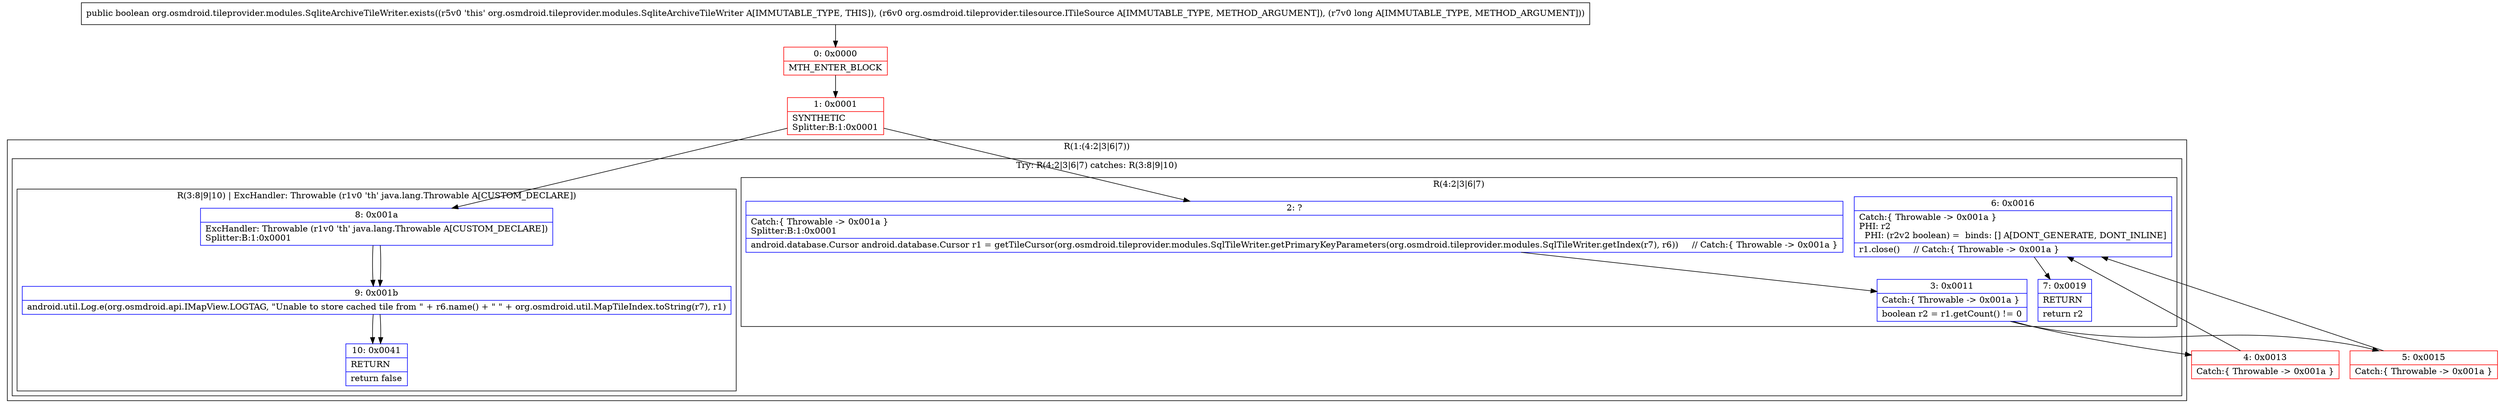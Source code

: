 digraph "CFG fororg.osmdroid.tileprovider.modules.SqliteArchiveTileWriter.exists(Lorg\/osmdroid\/tileprovider\/tilesource\/ITileSource;J)Z" {
subgraph cluster_Region_1464937819 {
label = "R(1:(4:2|3|6|7))";
node [shape=record,color=blue];
subgraph cluster_TryCatchRegion_1963008143 {
label = "Try: R(4:2|3|6|7) catches: R(3:8|9|10)";
node [shape=record,color=blue];
subgraph cluster_Region_1635454313 {
label = "R(4:2|3|6|7)";
node [shape=record,color=blue];
Node_2 [shape=record,label="{2\:\ ?|Catch:\{ Throwable \-\> 0x001a \}\lSplitter:B:1:0x0001\l|android.database.Cursor android.database.Cursor r1 = getTileCursor(org.osmdroid.tileprovider.modules.SqlTileWriter.getPrimaryKeyParameters(org.osmdroid.tileprovider.modules.SqlTileWriter.getIndex(r7), r6))     \/\/ Catch:\{ Throwable \-\> 0x001a \}\l}"];
Node_3 [shape=record,label="{3\:\ 0x0011|Catch:\{ Throwable \-\> 0x001a \}\l|boolean r2 = r1.getCount() != 0\l}"];
Node_6 [shape=record,label="{6\:\ 0x0016|Catch:\{ Throwable \-\> 0x001a \}\lPHI: r2 \l  PHI: (r2v2 boolean) =  binds: [] A[DONT_GENERATE, DONT_INLINE]\l|r1.close()     \/\/ Catch:\{ Throwable \-\> 0x001a \}\l}"];
Node_7 [shape=record,label="{7\:\ 0x0019|RETURN\l|return r2\l}"];
}
subgraph cluster_Region_1350081798 {
label = "R(3:8|9|10) | ExcHandler: Throwable (r1v0 'th' java.lang.Throwable A[CUSTOM_DECLARE])\l";
node [shape=record,color=blue];
Node_8 [shape=record,label="{8\:\ 0x001a|ExcHandler: Throwable (r1v0 'th' java.lang.Throwable A[CUSTOM_DECLARE])\lSplitter:B:1:0x0001\l}"];
Node_9 [shape=record,label="{9\:\ 0x001b|android.util.Log.e(org.osmdroid.api.IMapView.LOGTAG, \"Unable to store cached tile from \" + r6.name() + \" \" + org.osmdroid.util.MapTileIndex.toString(r7), r1)\l}"];
Node_10 [shape=record,label="{10\:\ 0x0041|RETURN\l|return false\l}"];
}
}
}
subgraph cluster_Region_1350081798 {
label = "R(3:8|9|10) | ExcHandler: Throwable (r1v0 'th' java.lang.Throwable A[CUSTOM_DECLARE])\l";
node [shape=record,color=blue];
Node_8 [shape=record,label="{8\:\ 0x001a|ExcHandler: Throwable (r1v0 'th' java.lang.Throwable A[CUSTOM_DECLARE])\lSplitter:B:1:0x0001\l}"];
Node_9 [shape=record,label="{9\:\ 0x001b|android.util.Log.e(org.osmdroid.api.IMapView.LOGTAG, \"Unable to store cached tile from \" + r6.name() + \" \" + org.osmdroid.util.MapTileIndex.toString(r7), r1)\l}"];
Node_10 [shape=record,label="{10\:\ 0x0041|RETURN\l|return false\l}"];
}
Node_0 [shape=record,color=red,label="{0\:\ 0x0000|MTH_ENTER_BLOCK\l}"];
Node_1 [shape=record,color=red,label="{1\:\ 0x0001|SYNTHETIC\lSplitter:B:1:0x0001\l}"];
Node_4 [shape=record,color=red,label="{4\:\ 0x0013|Catch:\{ Throwable \-\> 0x001a \}\l}"];
Node_5 [shape=record,color=red,label="{5\:\ 0x0015|Catch:\{ Throwable \-\> 0x001a \}\l}"];
MethodNode[shape=record,label="{public boolean org.osmdroid.tileprovider.modules.SqliteArchiveTileWriter.exists((r5v0 'this' org.osmdroid.tileprovider.modules.SqliteArchiveTileWriter A[IMMUTABLE_TYPE, THIS]), (r6v0 org.osmdroid.tileprovider.tilesource.ITileSource A[IMMUTABLE_TYPE, METHOD_ARGUMENT]), (r7v0 long A[IMMUTABLE_TYPE, METHOD_ARGUMENT])) }"];
MethodNode -> Node_0;
Node_2 -> Node_3;
Node_3 -> Node_4;
Node_3 -> Node_5;
Node_6 -> Node_7;
Node_8 -> Node_9;
Node_9 -> Node_10;
Node_8 -> Node_9;
Node_9 -> Node_10;
Node_0 -> Node_1;
Node_1 -> Node_2;
Node_1 -> Node_8;
Node_4 -> Node_6;
Node_5 -> Node_6;
}

